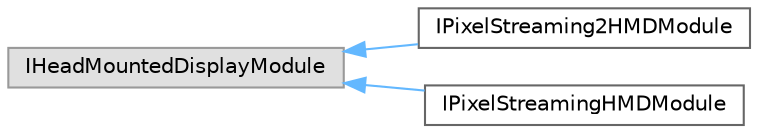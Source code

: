 digraph "Graphical Class Hierarchy"
{
 // INTERACTIVE_SVG=YES
 // LATEX_PDF_SIZE
  bgcolor="transparent";
  edge [fontname=Helvetica,fontsize=10,labelfontname=Helvetica,labelfontsize=10];
  node [fontname=Helvetica,fontsize=10,shape=box,height=0.2,width=0.4];
  rankdir="LR";
  Node0 [id="Node000000",label="IHeadMountedDisplayModule",height=0.2,width=0.4,color="grey60", fillcolor="#E0E0E0", style="filled",tooltip=" "];
  Node0 -> Node1 [id="edge5443_Node000000_Node000001",dir="back",color="steelblue1",style="solid",tooltip=" "];
  Node1 [id="Node000001",label="IPixelStreaming2HMDModule",height=0.2,width=0.4,color="grey40", fillcolor="white", style="filled",URL="$d3/d57/classIPixelStreaming2HMDModule.html",tooltip="The public interface provides functionality for interacting with Pixel Streaming and Head Mounted Dis..."];
  Node0 -> Node2 [id="edge5444_Node000000_Node000002",dir="back",color="steelblue1",style="solid",tooltip=" "];
  Node2 [id="Node000002",label="IPixelStreamingHMDModule",height=0.2,width=0.4,color="grey40", fillcolor="white", style="filled",URL="$de/df9/classIPixelStreamingHMDModule.html",tooltip="The public interface of the Pixel Streaming HMD module."];
}
